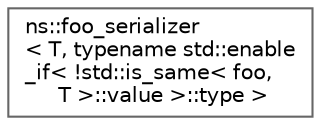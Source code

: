 digraph "Graphical Class Hierarchy"
{
 // LATEX_PDF_SIZE
  bgcolor="transparent";
  edge [fontname=Helvetica,fontsize=10,labelfontname=Helvetica,labelfontsize=10];
  node [fontname=Helvetica,fontsize=10,shape=box,height=0.2,width=0.4];
  rankdir="LR";
  Node0 [id="Node000000",label="ns::foo_serializer\l\< T, typename std::enable\l_if\< !std::is_same\< foo,\l T \>::value \>::type \>",height=0.2,width=0.4,color="grey40", fillcolor="white", style="filled",URL="$structns_1_1foo__serializer_3_01_t_00_01typename_01std_1_1enable__if_3_01_9std_1_1is__same_3_01f46896d89d9a2165fde7843aa3d3a576d.html",tooltip=" "];
}
